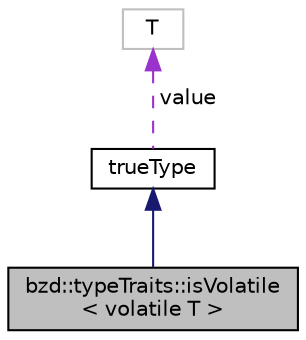 digraph "bzd::typeTraits::isVolatile&lt; volatile T &gt;"
{
  edge [fontname="Helvetica",fontsize="10",labelfontname="Helvetica",labelfontsize="10"];
  node [fontname="Helvetica",fontsize="10",shape=record];
  Node2 [label="bzd::typeTraits::isVolatile\l\< volatile T \>",height=0.2,width=0.4,color="black", fillcolor="grey75", style="filled", fontcolor="black"];
  Node3 -> Node2 [dir="back",color="midnightblue",fontsize="10",style="solid"];
  Node3 [label="trueType",height=0.2,width=0.4,color="black", fillcolor="white", style="filled",URL="$structbzd_1_1typeTraits_1_1integralConstant.html"];
  Node4 -> Node3 [dir="back",color="darkorchid3",fontsize="10",style="dashed",label=" value" ];
  Node4 [label="T",height=0.2,width=0.4,color="grey75", fillcolor="white", style="filled"];
}
